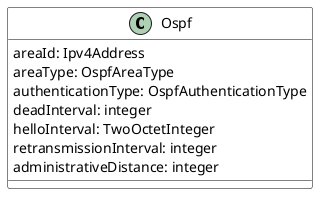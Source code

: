 @startuml
skinparam {
    ClassBackgroundColor White
    ClassBorderColor Black
}

class Ospf {
areaId: Ipv4Address
    areaType: OspfAreaType
    authenticationType: OspfAuthenticationType
    deadInterval: integer
    helloInterval: TwoOctetInteger
    retransmissionInterval: integer
    administrativeDistance: integer
}

@enduml
